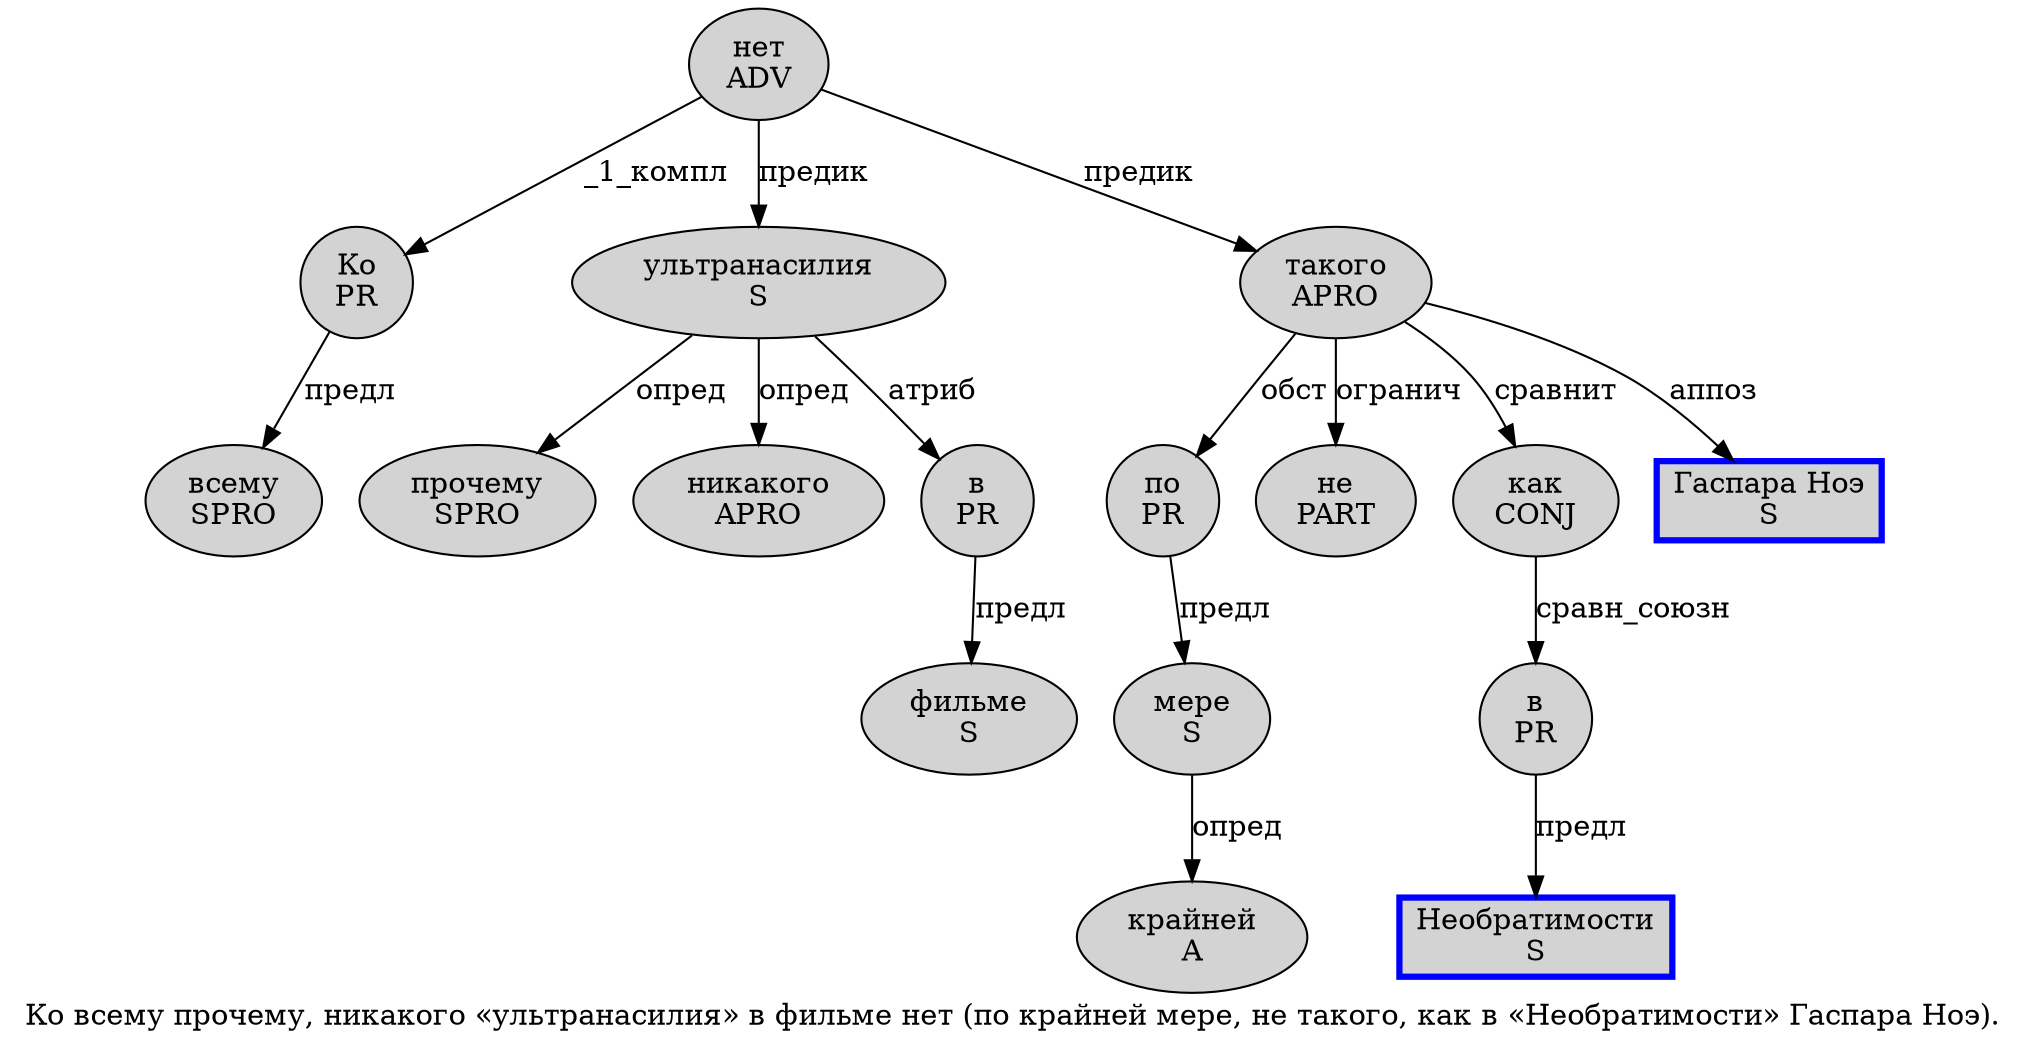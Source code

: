 digraph SENTENCE_3846 {
	graph [label="Ко всему прочему, никакого «ультранасилия» в фильме нет (по крайней мере, не такого, как в «Необратимости» Гаспара Ноэ)."]
	node [style=filled]
		0 [label="Ко
PR" color="" fillcolor=lightgray penwidth=1 shape=ellipse]
		1 [label="всему
SPRO" color="" fillcolor=lightgray penwidth=1 shape=ellipse]
		2 [label="прочему
SPRO" color="" fillcolor=lightgray penwidth=1 shape=ellipse]
		4 [label="никакого
APRO" color="" fillcolor=lightgray penwidth=1 shape=ellipse]
		6 [label="ультранасилия
S" color="" fillcolor=lightgray penwidth=1 shape=ellipse]
		8 [label="в
PR" color="" fillcolor=lightgray penwidth=1 shape=ellipse]
		9 [label="фильме
S" color="" fillcolor=lightgray penwidth=1 shape=ellipse]
		10 [label="нет
ADV" color="" fillcolor=lightgray penwidth=1 shape=ellipse]
		12 [label="по
PR" color="" fillcolor=lightgray penwidth=1 shape=ellipse]
		13 [label="крайней
A" color="" fillcolor=lightgray penwidth=1 shape=ellipse]
		14 [label="мере
S" color="" fillcolor=lightgray penwidth=1 shape=ellipse]
		16 [label="не
PART" color="" fillcolor=lightgray penwidth=1 shape=ellipse]
		17 [label="такого
APRO" color="" fillcolor=lightgray penwidth=1 shape=ellipse]
		19 [label="как
CONJ" color="" fillcolor=lightgray penwidth=1 shape=ellipse]
		20 [label="в
PR" color="" fillcolor=lightgray penwidth=1 shape=ellipse]
		22 [label="Необратимости
S" color=blue fillcolor=lightgray penwidth=3 shape=box]
		24 [label="Гаспара Ноэ
S" color=blue fillcolor=lightgray penwidth=3 shape=box]
			19 -> 20 [label="сравн_союзн"]
			0 -> 1 [label="предл"]
			12 -> 14 [label="предл"]
			10 -> 0 [label="_1_компл"]
			10 -> 6 [label="предик"]
			10 -> 17 [label="предик"]
			14 -> 13 [label="опред"]
			8 -> 9 [label="предл"]
			17 -> 12 [label="обст"]
			17 -> 16 [label="огранич"]
			17 -> 19 [label="сравнит"]
			17 -> 24 [label="аппоз"]
			6 -> 2 [label="опред"]
			6 -> 4 [label="опред"]
			6 -> 8 [label="атриб"]
			20 -> 22 [label="предл"]
}